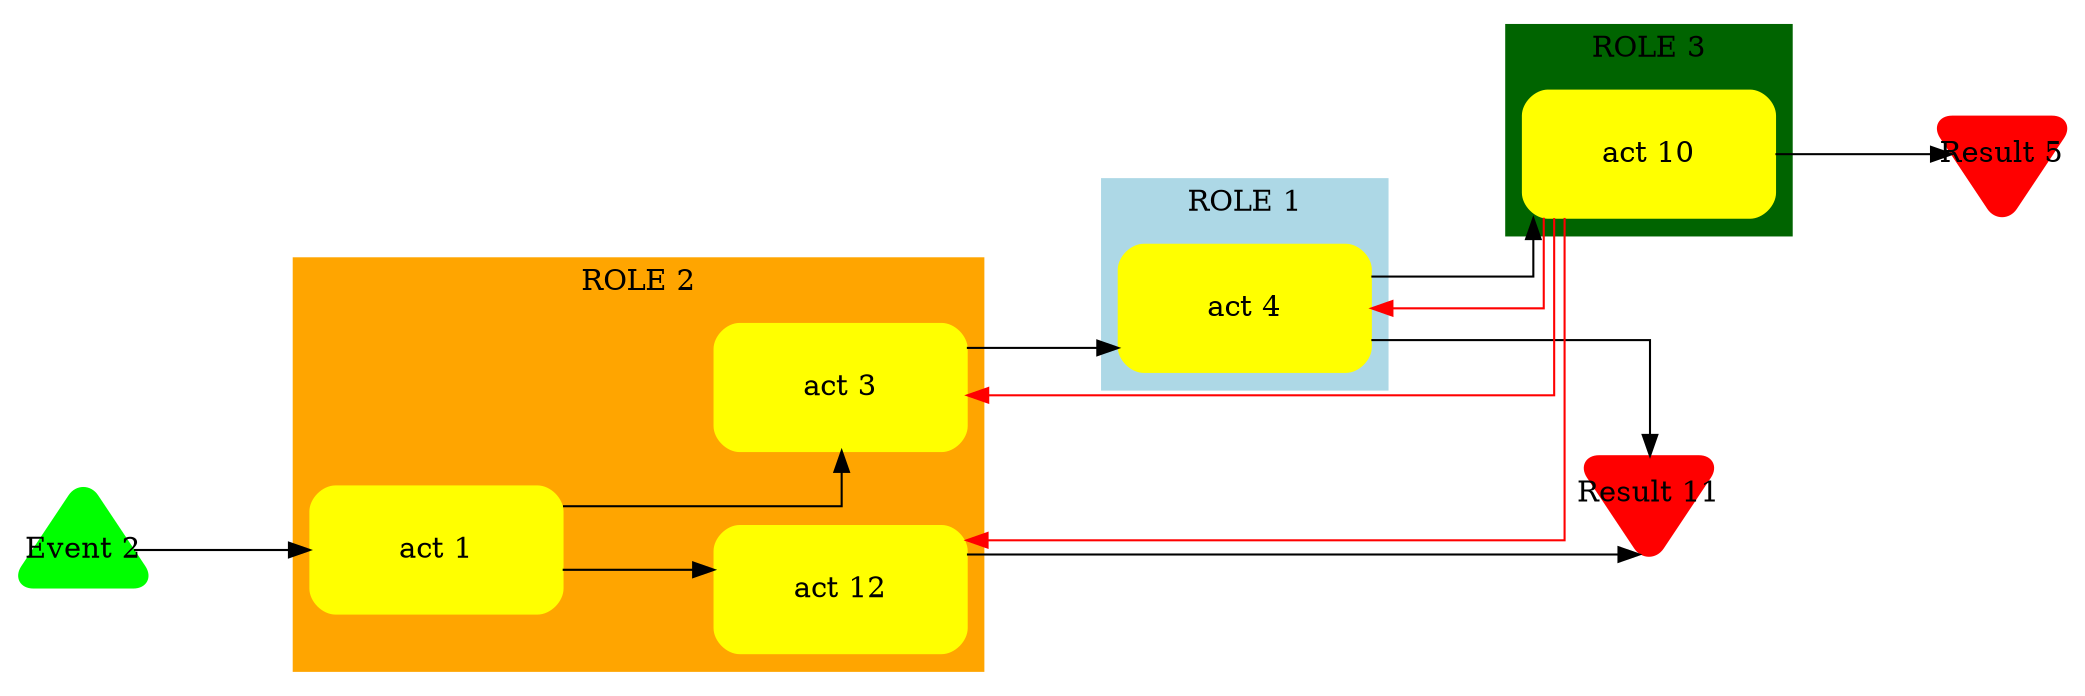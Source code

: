 digraph diagram24 {
	graph [bb="0,0,993,325",
		nodesep=0.5,
		overlap=scalexy,
		rankdir=LR,
		sep=1,
		splines=ortho
	];
	node [fontsize=14.0,
		label="\N"
	];
	subgraph cluster_8 {
		graph [bb="525,8,662,317",
			color=lightblue,
			label="ROLE 1",
			lheight=0.19,
			lp="593.5,232",
			lwidth=0.65,
			style=filled
		];
		4		 [color=yellow,
			fixedsize=true,
			height=0.84722,
			label="act 4",
			pos="593.5,182",
			shape=box,
			style="rounded,filled",
			width=1.6806];
	}
	subgraph cluster_7 {
		graph [bb="137,8,468,317",
			color=orange,
			label="ROLE 2",
			lheight=0.19,
			lp="302.5,194",
			lwidth=0.65,
			style=filled
		];
		1		 [color=yellow,
			fixedsize=true,
			height=0.84722,
			label="act 1",
			pos="205.5,66",
			shape=box,
			style="rounded,filled",
			width=1.6806];
		3		 [color=yellow,
			fixedsize=true,
			height=0.84722,
			label="act 3",
			pos="399.5,144",
			shape=box,
			style="rounded,filled",
			width=1.6806];
		1 -> 3		 [minlen=2.0,
			pos="e,400,113.5 266.24,87 323.31,87 400,87 400,87 400,87 400,103.5 400,103.5"];
		12		 [color=yellow,
			fixedsize=true,
			height=0.84722,
			label="act 12",
			pos="399.5,47",
			shape=box,
			style="rounded,filled",
			width=1.6806];
		1 -> 12		 [minlen=2.0,
			pos="e,338.71,56.5 266.08,56.5 266.08,56.5 328.71,56.5 328.71,56.5"];
	}
	subgraph cluster_9 {
		graph [bb="719,8,856,317",
			color=darkgreen,
			label="ROLE 3",
			lheight=0.19,
			lp="787.5,306",
			lwidth=0.65,
			style=filled
		];
		10		 [color=yellow,
			fixedsize=true,
			height=0.84722,
			label="act 10",
			pos="787.5,256",
			shape=box,
			style="rounded,filled",
			width=1.6806];
	}
	4 -> 10	 [minlen=2.0,
		pos="e,732,225.25 654.25,197.25 691.46,197.25 732,197.25 732,197.25 732,197.25 732,215.25 732,215.25"];
	11	 [color=red,
		fixedsize=true,
		height=1,
		label="Result 11",
		pos="787.5,93",
		shape=invtriangle,
		style="rounded,filled",
		width=1];
	4 -> 11	 [minlen=2.0,
		pos="e,788,111.23 654.24,166.75 711.31,166.75 788,166.75 788,166.75 788,166.75 788,121.23 788,121.23"];
	3 -> 4	 [minlen=2.0,
		pos="e,532.71,163 460.08,163 460.08,163 522.71,163 522.71,163"];
	12 -> 11	 [minlen=2.0,
		pos="e,782.87,63.833 460.12,63.833 460.12,63.833 772.87,63.833 772.87,63.833"];
	10 -> 4	 [color=red,
		constraint=false,
		minlen=1.0,
		pos="e,654.36,182 737,225.47 737,205.09 737,182 737,182 737,182 664.36,182 664.36,182",
		style=filled];
	10 -> 3	 [color=red,
		constraint=false,
		minlen=1.0,
		pos="e,460.34,140.25 742,225.29 742,190.99 742,140.25 742,140.25 742,140.25 470.34,140.25 470.34,140.25",
		style=filled];
	10 -> 12	 [color=red,
		constraint=false,
		minlen=1.0,
		pos="e,460.03,70.667 747,225.4 747,172.76 747,70.667 747,70.667 747,70.667 470.03,70.667 470.03,70.667",
		style=filled];
	5	 [color=red,
		fixedsize=true,
		height=1,
		label="Result 5",
		pos="957,256",
		shape=invtriangle,
		style="rounded,filled",
		width=1];
	10 -> 5	 [minlen=2.0,
		pos="e,932.89,256 848.21,256 848.21,256 922.89,256 922.89,256"];
	2	 [color=green,
		fixedsize=true,
		height=1,
		label="Event 2",
		pos="36,66",
		shape=triangle,
		style="rounded,filled",
		width=1];
	2 -> 1	 [minlen=2.0,
		pos="e,144.7,66 60.285,66 60.285,66 134.7,66 134.7,66"];
}
